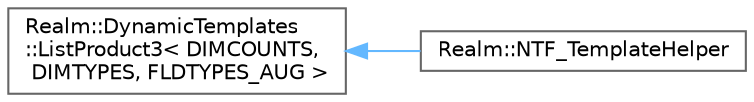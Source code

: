 digraph "Graphical Class Hierarchy"
{
 // LATEX_PDF_SIZE
  bgcolor="transparent";
  edge [fontname=Helvetica,fontsize=10,labelfontname=Helvetica,labelfontsize=10];
  node [fontname=Helvetica,fontsize=10,shape=box,height=0.2,width=0.4];
  rankdir="LR";
  Node0 [id="Node000000",label="Realm::DynamicTemplates\l::ListProduct3\< DIMCOUNTS,\l DIMTYPES, FLDTYPES_AUG \>",height=0.2,width=0.4,color="grey40", fillcolor="white", style="filled",URL="$structRealm_1_1DynamicTemplates_1_1ListProduct3.html",tooltip=" "];
  Node0 -> Node1 [id="edge119_Node000000_Node000001",dir="back",color="steelblue1",style="solid",tooltip=" "];
  Node1 [id="Node000001",label="Realm::NTF_TemplateHelper",height=0.2,width=0.4,color="grey40", fillcolor="white", style="filled",URL="$structRealm_1_1NTF__TemplateHelper.html",tooltip=" "];
}
